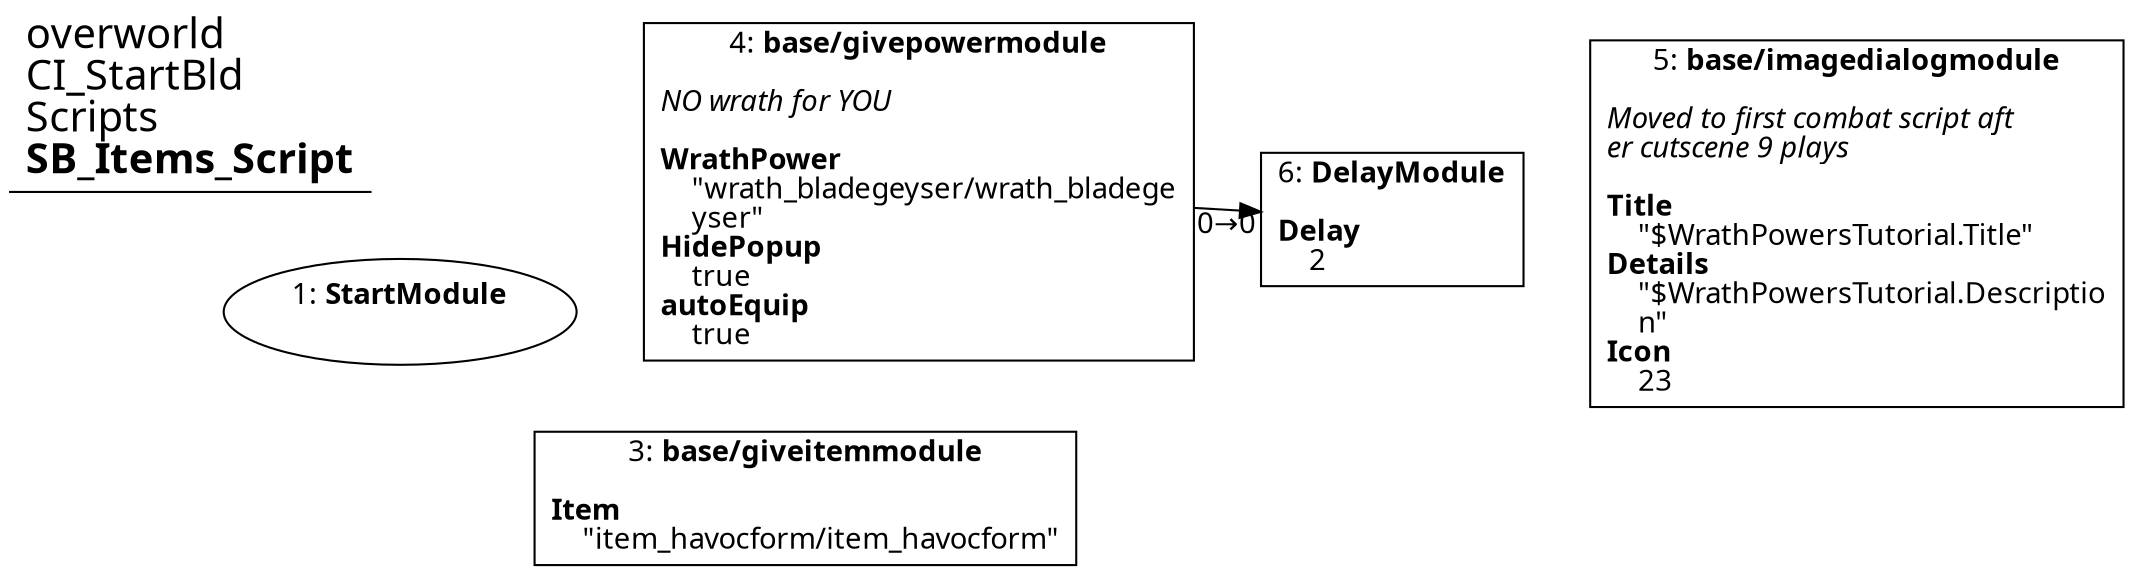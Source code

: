 digraph {
    layout = fdp;
    overlap = prism;
    sep = "+16";
    splines = spline;

    node [ shape = box ];

    graph [ fontname = "Segoe UI" ];
    node [ fontname = "Segoe UI" ];
    edge [ fontname = "Segoe UI" ];

    1 [ label = <1: <b>StartModule</b><br/><br/>> ];
    1 [ shape = oval ]
    1 [ pos = "0.09,-0.177!" ];

    3 [ label = <3: <b>base/giveitemmodule</b><br/><br/><b>Item</b><br align="left"/>    &quot;item_havocform/item_havocform&quot;<br align="left"/>> ];
    3 [ pos = "0.266,-0.24900001!" ];

    4 [ label = <4: <b>base/givepowermodule</b><br/><br/><i>NO wrath for YOU<br align="left"/></i><br align="left"/><b>WrathPower</b><br align="left"/>    &quot;wrath_bladegeyser/wrath_bladege<br align="left"/>    yser&quot;<br align="left"/><b>HidePopup</b><br align="left"/>    true<br align="left"/><b>autoEquip</b><br align="left"/>    true<br align="left"/>> ];
    4 [ pos = "0.27600002,-0.177!" ];
    4 -> 6 [ label = "0→0" ];

    5 [ label = <5: <b>base/imagedialogmodule</b><br/><br/><i>Moved to first combat script aft<br align="left"/>er cutscene 9 plays<br align="left"/></i><br align="left"/><b>Title</b><br align="left"/>    &quot;$WrathPowersTutorial.Title&quot;<br align="left"/><b>Details</b><br align="left"/>    &quot;$WrathPowersTutorial.Descriptio<br align="left"/>    n&quot;<br align="left"/><b>Icon</b><br align="left"/>    23<br align="left"/>> ];
    5 [ pos = "0.65000004,-0.177!" ];

    6 [ label = <6: <b>DelayModule</b><br/><br/><b>Delay</b><br align="left"/>    2<br align="left"/>> ];
    6 [ pos = "0.5,-0.177!" ];

    title [ pos = "0.089,-0.17600001!" ];
    title [ shape = underline ];
    title [ label = <<font point-size="20">overworld<br align="left"/>CI_StartBld<br align="left"/>Scripts<br align="left"/><b>SB_Items_Script</b><br align="left"/></font>> ];
}
